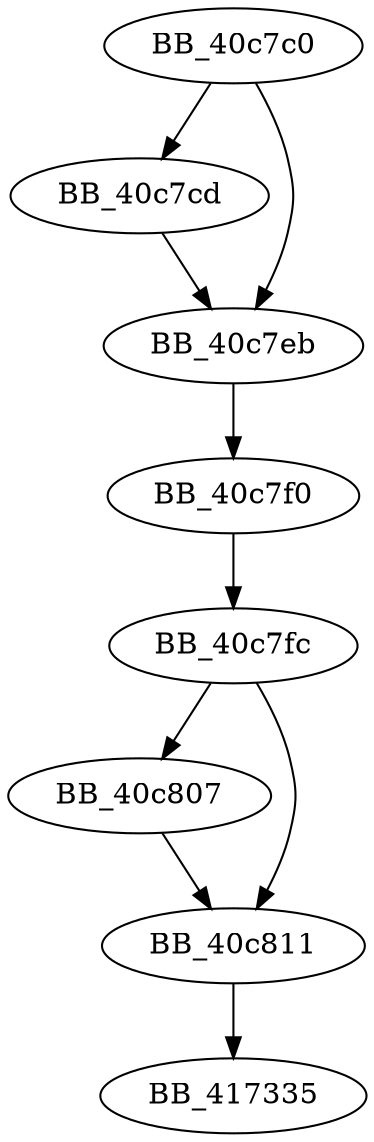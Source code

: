 DiGraph sub_40C7C0{
BB_40c7c0->BB_40c7cd
BB_40c7c0->BB_40c7eb
BB_40c7cd->BB_40c7eb
BB_40c7eb->BB_40c7f0
BB_40c7f0->BB_40c7fc
BB_40c7fc->BB_40c807
BB_40c7fc->BB_40c811
BB_40c807->BB_40c811
BB_40c811->BB_417335
}

